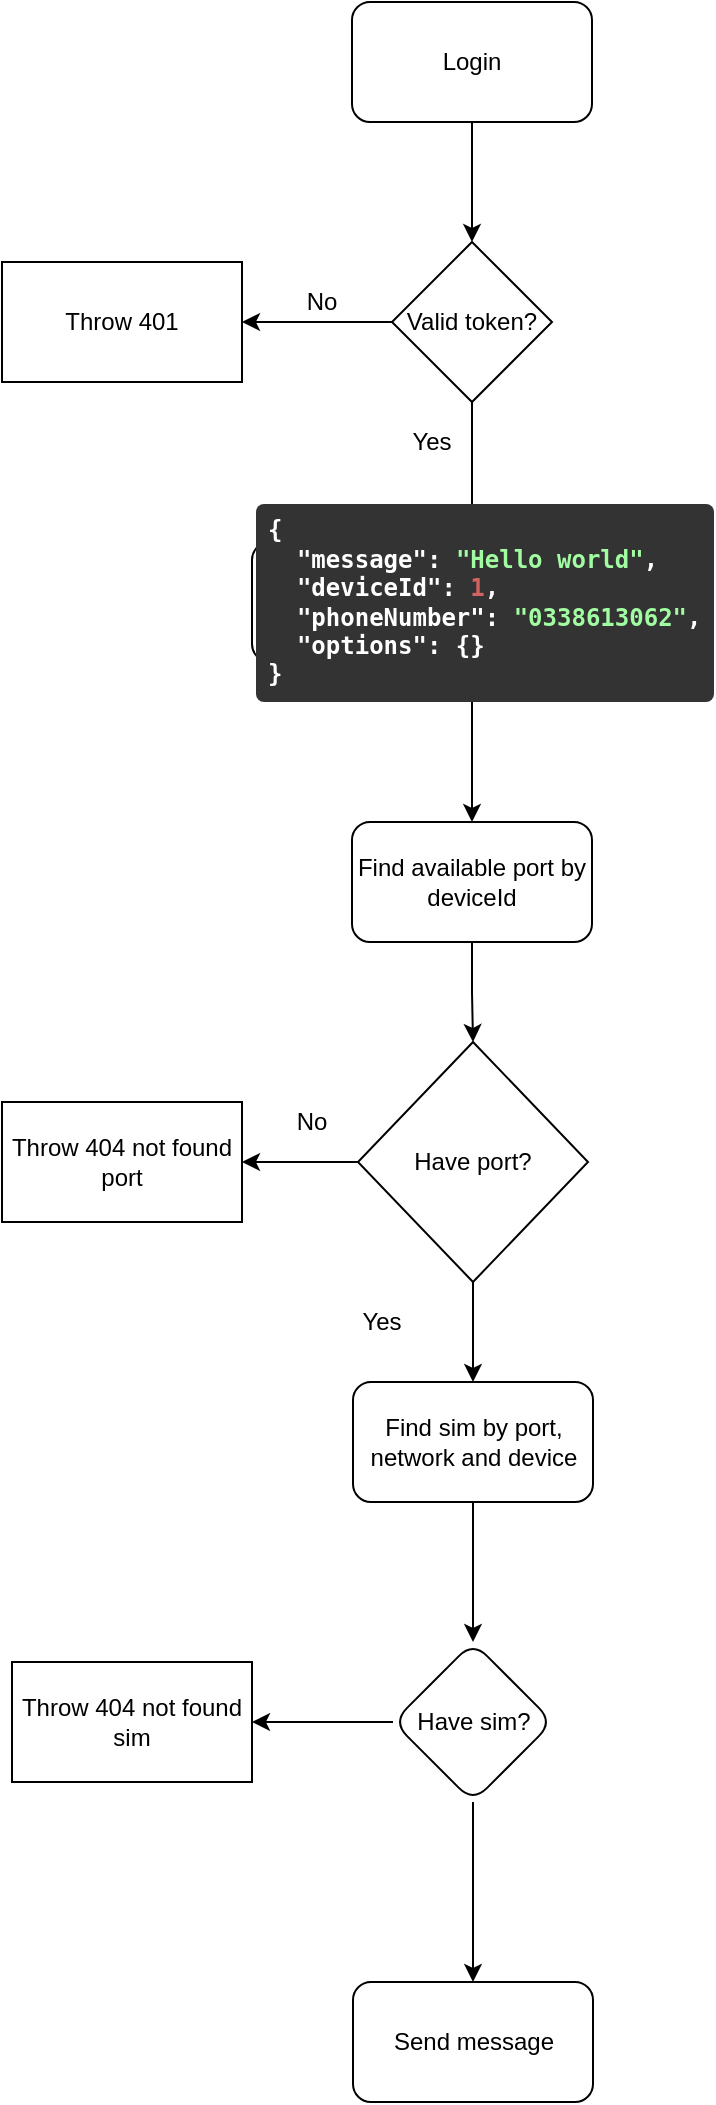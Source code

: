 <mxfile version="20.5.1" type="github">
  <diagram id="lNCFpdZJ06AK88d42ptf" name="Page-1">
    <mxGraphModel dx="1615" dy="900" grid="1" gridSize="10" guides="1" tooltips="1" connect="1" arrows="1" fold="1" page="1" pageScale="1" pageWidth="850" pageHeight="1100" math="0" shadow="0">
      <root>
        <mxCell id="0" />
        <mxCell id="1" parent="0" />
        <mxCell id="Uu0Jf4PMJ-URGkIZJFiq-8" style="edgeStyle=orthogonalEdgeStyle;rounded=0;orthogonalLoop=1;jettySize=auto;html=1;exitX=0;exitY=0.5;exitDx=0;exitDy=0;entryX=1;entryY=0.5;entryDx=0;entryDy=0;" edge="1" parent="1" source="Uu0Jf4PMJ-URGkIZJFiq-2" target="Uu0Jf4PMJ-URGkIZJFiq-7">
          <mxGeometry relative="1" as="geometry">
            <Array as="points">
              <mxPoint x="400" y="180" />
              <mxPoint x="400" y="180" />
            </Array>
          </mxGeometry>
        </mxCell>
        <mxCell id="Uu0Jf4PMJ-URGkIZJFiq-13" style="edgeStyle=orthogonalEdgeStyle;rounded=0;orthogonalLoop=1;jettySize=auto;html=1;" edge="1" parent="1" source="Uu0Jf4PMJ-URGkIZJFiq-2" target="Uu0Jf4PMJ-URGkIZJFiq-12">
          <mxGeometry relative="1" as="geometry" />
        </mxCell>
        <mxCell id="Uu0Jf4PMJ-URGkIZJFiq-2" value="Valid token?" style="rhombus;whiteSpace=wrap;html=1;" vertex="1" parent="1">
          <mxGeometry x="435" y="140" width="80" height="80" as="geometry" />
        </mxCell>
        <mxCell id="Uu0Jf4PMJ-URGkIZJFiq-3" value="Login&lt;br&gt;" style="rounded=1;whiteSpace=wrap;html=1;" vertex="1" parent="1">
          <mxGeometry x="415" y="20" width="120" height="60" as="geometry" />
        </mxCell>
        <mxCell id="Uu0Jf4PMJ-URGkIZJFiq-5" value="" style="edgeStyle=segmentEdgeStyle;endArrow=classic;html=1;rounded=0;exitX=0.5;exitY=1;exitDx=0;exitDy=0;entryX=0.5;entryY=0;entryDx=0;entryDy=0;" edge="1" parent="1" source="Uu0Jf4PMJ-URGkIZJFiq-3" target="Uu0Jf4PMJ-URGkIZJFiq-2">
          <mxGeometry width="50" height="50" relative="1" as="geometry">
            <mxPoint x="570" y="140" as="sourcePoint" />
            <mxPoint x="620" y="90" as="targetPoint" />
          </mxGeometry>
        </mxCell>
        <mxCell id="Uu0Jf4PMJ-URGkIZJFiq-7" value="Throw 401" style="rounded=0;whiteSpace=wrap;html=1;" vertex="1" parent="1">
          <mxGeometry x="240" y="150" width="120" height="60" as="geometry" />
        </mxCell>
        <UserObject label="No" placeholders="1" name="Variable" id="Uu0Jf4PMJ-URGkIZJFiq-10">
          <mxCell style="text;html=1;strokeColor=none;fillColor=none;align=center;verticalAlign=middle;whiteSpace=wrap;overflow=hidden;" vertex="1" parent="1">
            <mxGeometry x="360" y="160" width="80" height="20" as="geometry" />
          </mxCell>
        </UserObject>
        <mxCell id="Uu0Jf4PMJ-URGkIZJFiq-30" style="edgeStyle=orthogonalEdgeStyle;rounded=0;orthogonalLoop=1;jettySize=auto;html=1;" edge="1" parent="1" source="Uu0Jf4PMJ-URGkIZJFiq-12" target="Uu0Jf4PMJ-URGkIZJFiq-28">
          <mxGeometry relative="1" as="geometry" />
        </mxCell>
        <mxCell id="Uu0Jf4PMJ-URGkIZJFiq-12" value="&lt;pre style=&quot;box-sizing: border-box; max-height: 400px; min-height: 6em; overflow: auto; overflow-wrap: break-word; background: rgb(51, 51, 51); border-radius: 4px; color: white; font-weight: 600; hyphens: auto; margin-top: 0px; margin-bottom: 0px; padding: 0.5em; word-break: break-word;&quot; class=&quot;body-param__example microlight&quot;&gt;&lt;code style=&quot;box-sizing: border-box; font-family: Consolas, monaco, monospace; font-size: 1em; word-break: break-all;&quot; class=&quot;language-json&quot;&gt;&lt;span style=&quot;box-sizing: inherit;&quot;&gt;{&lt;br/&gt;&lt;/span&gt;&lt;span style=&quot;box-sizing: inherit;&quot;&gt;  &lt;/span&gt;&lt;span style=&quot;box-sizing: inherit;&quot; class=&quot;hljs-attr&quot;&gt;&quot;message&quot;&lt;/span&gt;&lt;span style=&quot;box-sizing: inherit;&quot;&gt;: &lt;/span&gt;&lt;span style=&quot;box-sizing: inherit; color: rgb(162, 252, 162);&quot;&gt;&quot;Hello world&quot;&lt;/span&gt;&lt;span style=&quot;box-sizing: inherit;&quot;&gt;,&lt;br/&gt;&lt;/span&gt;&lt;span style=&quot;box-sizing: inherit;&quot;&gt;  &lt;/span&gt;&lt;span style=&quot;box-sizing: inherit;&quot; class=&quot;hljs-attr&quot;&gt;&quot;deviceId&quot;&lt;/span&gt;&lt;span style=&quot;box-sizing: inherit;&quot;&gt;: &lt;/span&gt;&lt;span style=&quot;box-sizing: inherit; color: rgb(211, 99, 99);&quot;&gt;1&lt;/span&gt;&lt;span style=&quot;box-sizing: inherit;&quot;&gt;,&lt;br/&gt;&lt;/span&gt;&lt;span style=&quot;box-sizing: inherit;&quot;&gt;  &lt;/span&gt;&lt;span style=&quot;box-sizing: inherit;&quot; class=&quot;hljs-attr&quot;&gt;&quot;phoneNumber&quot;&lt;/span&gt;&lt;span style=&quot;box-sizing: inherit;&quot;&gt;: &lt;/span&gt;&lt;span style=&quot;box-sizing: inherit; color: rgb(162, 252, 162);&quot;&gt;&quot;0338613062&quot;&lt;/span&gt;&lt;span style=&quot;box-sizing: inherit;&quot;&gt;,&lt;br/&gt;&lt;/span&gt;&lt;span style=&quot;box-sizing: inherit;&quot;&gt;  &lt;/span&gt;&lt;span style=&quot;box-sizing: inherit;&quot; class=&quot;hljs-attr&quot;&gt;&quot;options&quot;&lt;/span&gt;&lt;span style=&quot;box-sizing: inherit;&quot;&gt;: {}&lt;br/&gt;&lt;/span&gt;}&lt;/code&gt;&lt;/pre&gt;" style="rounded=1;whiteSpace=wrap;html=1;align=left;" vertex="1" parent="1">
          <mxGeometry x="365" y="290" width="220" height="60" as="geometry" />
        </mxCell>
        <mxCell id="Uu0Jf4PMJ-URGkIZJFiq-25" style="edgeStyle=orthogonalEdgeStyle;rounded=0;orthogonalLoop=1;jettySize=auto;html=1;exitX=0;exitY=0.5;exitDx=0;exitDy=0;entryX=1;entryY=0.5;entryDx=0;entryDy=0;" edge="1" parent="1" source="Uu0Jf4PMJ-URGkIZJFiq-17" target="Uu0Jf4PMJ-URGkIZJFiq-19">
          <mxGeometry relative="1" as="geometry" />
        </mxCell>
        <mxCell id="Uu0Jf4PMJ-URGkIZJFiq-37" style="edgeStyle=orthogonalEdgeStyle;rounded=0;orthogonalLoop=1;jettySize=auto;html=1;exitX=0.5;exitY=1;exitDx=0;exitDy=0;" edge="1" parent="1" source="Uu0Jf4PMJ-URGkIZJFiq-17" target="Uu0Jf4PMJ-URGkIZJFiq-36">
          <mxGeometry relative="1" as="geometry" />
        </mxCell>
        <mxCell id="Uu0Jf4PMJ-URGkIZJFiq-17" value="Have port?" style="rhombus;whiteSpace=wrap;html=1;" vertex="1" parent="1">
          <mxGeometry x="418" y="540" width="115" height="120" as="geometry" />
        </mxCell>
        <mxCell id="Uu0Jf4PMJ-URGkIZJFiq-19" value="Throw 404 not found&lt;br&gt;port" style="whiteSpace=wrap;html=1;" vertex="1" parent="1">
          <mxGeometry x="240" y="570" width="120" height="60" as="geometry" />
        </mxCell>
        <UserObject label="No" placeholders="1" name="Variable" id="Uu0Jf4PMJ-URGkIZJFiq-22">
          <mxCell style="text;html=1;strokeColor=none;fillColor=none;align=center;verticalAlign=middle;whiteSpace=wrap;overflow=hidden;" vertex="1" parent="1">
            <mxGeometry x="355" y="570" width="80" height="20" as="geometry" />
          </mxCell>
        </UserObject>
        <UserObject label="Yes" placeholders="1" name="Variable" id="Uu0Jf4PMJ-URGkIZJFiq-26">
          <mxCell style="text;html=1;strokeColor=none;fillColor=none;align=center;verticalAlign=middle;whiteSpace=wrap;overflow=hidden;" vertex="1" parent="1">
            <mxGeometry x="415" y="230" width="80" height="20" as="geometry" />
          </mxCell>
        </UserObject>
        <UserObject label="Yes" placeholders="1" name="Variable" id="Uu0Jf4PMJ-URGkIZJFiq-27">
          <mxCell style="text;html=1;strokeColor=none;fillColor=none;align=center;verticalAlign=middle;whiteSpace=wrap;overflow=hidden;" vertex="1" parent="1">
            <mxGeometry x="390" y="670" width="80" height="20" as="geometry" />
          </mxCell>
        </UserObject>
        <mxCell id="Uu0Jf4PMJ-URGkIZJFiq-31" style="edgeStyle=orthogonalEdgeStyle;rounded=0;orthogonalLoop=1;jettySize=auto;html=1;entryX=0.5;entryY=0;entryDx=0;entryDy=0;" edge="1" parent="1" source="Uu0Jf4PMJ-URGkIZJFiq-28" target="Uu0Jf4PMJ-URGkIZJFiq-17">
          <mxGeometry relative="1" as="geometry" />
        </mxCell>
        <mxCell id="Uu0Jf4PMJ-URGkIZJFiq-28" value="Find available port by deviceId" style="rounded=1;whiteSpace=wrap;html=1;" vertex="1" parent="1">
          <mxGeometry x="415" y="430" width="120" height="60" as="geometry" />
        </mxCell>
        <mxCell id="Uu0Jf4PMJ-URGkIZJFiq-39" value="" style="edgeStyle=orthogonalEdgeStyle;rounded=0;orthogonalLoop=1;jettySize=auto;html=1;" edge="1" parent="1" source="Uu0Jf4PMJ-URGkIZJFiq-36" target="Uu0Jf4PMJ-URGkIZJFiq-38">
          <mxGeometry relative="1" as="geometry" />
        </mxCell>
        <mxCell id="Uu0Jf4PMJ-URGkIZJFiq-36" value="Find sim by port, network and device" style="rounded=1;whiteSpace=wrap;html=1;" vertex="1" parent="1">
          <mxGeometry x="415.5" y="710" width="120" height="60" as="geometry" />
        </mxCell>
        <mxCell id="Uu0Jf4PMJ-URGkIZJFiq-41" style="edgeStyle=orthogonalEdgeStyle;rounded=0;orthogonalLoop=1;jettySize=auto;html=1;entryX=1;entryY=0.5;entryDx=0;entryDy=0;" edge="1" parent="1" source="Uu0Jf4PMJ-URGkIZJFiq-38" target="Uu0Jf4PMJ-URGkIZJFiq-40">
          <mxGeometry relative="1" as="geometry" />
        </mxCell>
        <mxCell id="Uu0Jf4PMJ-URGkIZJFiq-43" value="" style="edgeStyle=orthogonalEdgeStyle;rounded=0;orthogonalLoop=1;jettySize=auto;html=1;" edge="1" parent="1" source="Uu0Jf4PMJ-URGkIZJFiq-38" target="Uu0Jf4PMJ-URGkIZJFiq-42">
          <mxGeometry relative="1" as="geometry" />
        </mxCell>
        <mxCell id="Uu0Jf4PMJ-URGkIZJFiq-38" value="Have sim?" style="rhombus;whiteSpace=wrap;html=1;rounded=1;" vertex="1" parent="1">
          <mxGeometry x="435.5" y="840" width="80" height="80" as="geometry" />
        </mxCell>
        <mxCell id="Uu0Jf4PMJ-URGkIZJFiq-40" value="Throw 404 not found&lt;br&gt;sim" style="whiteSpace=wrap;html=1;" vertex="1" parent="1">
          <mxGeometry x="245" y="850" width="120" height="60" as="geometry" />
        </mxCell>
        <mxCell id="Uu0Jf4PMJ-URGkIZJFiq-42" value="Send message" style="whiteSpace=wrap;html=1;rounded=1;" vertex="1" parent="1">
          <mxGeometry x="415.5" y="1010" width="120" height="60" as="geometry" />
        </mxCell>
      </root>
    </mxGraphModel>
  </diagram>
</mxfile>

